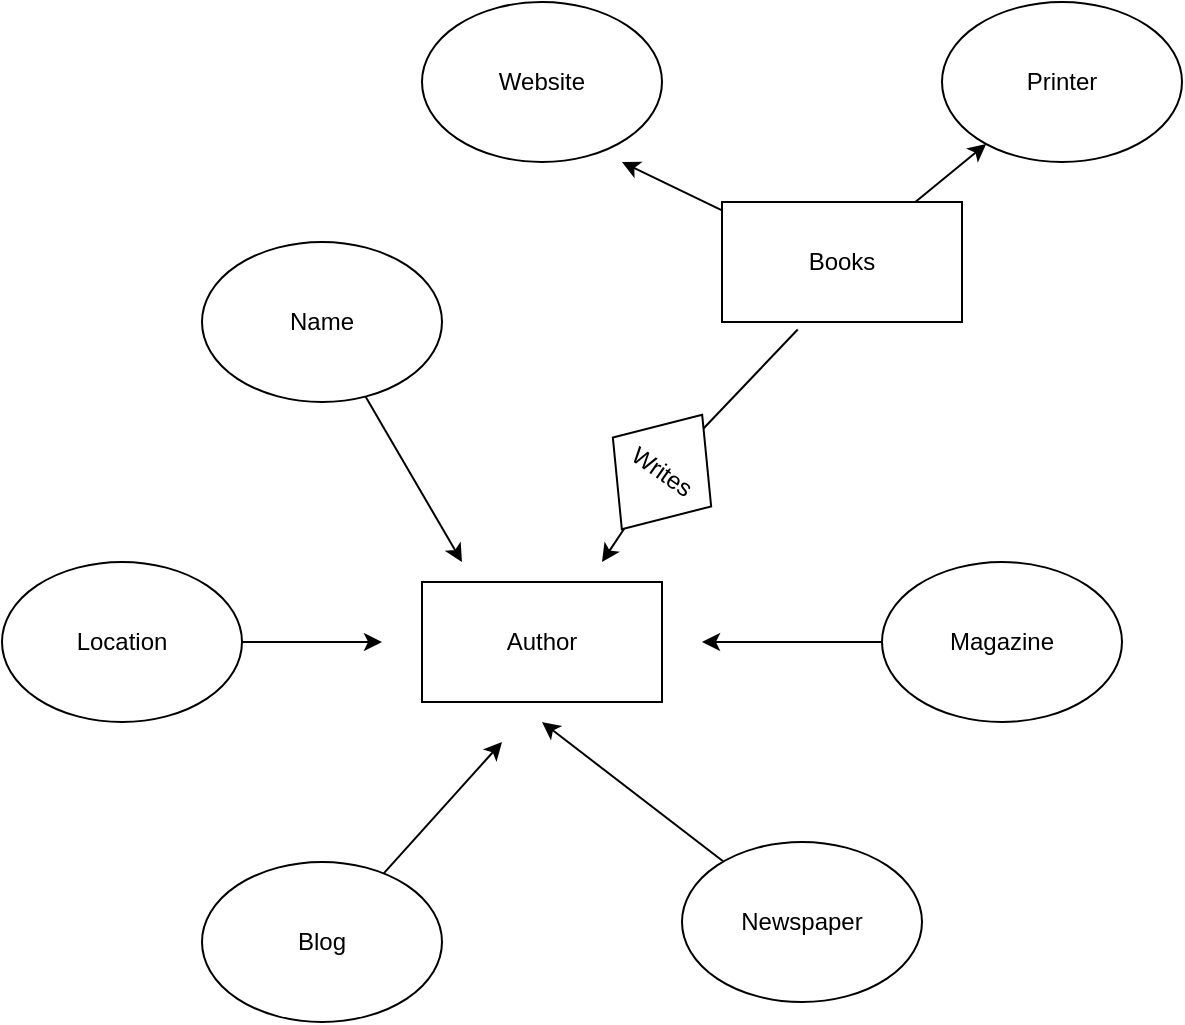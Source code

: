 <mxfile>
    <diagram id="eYeifLolVpZq-5GDSB4b" name="Page-1">
        <mxGraphModel dx="593" dy="626" grid="1" gridSize="10" guides="1" tooltips="1" connect="1" arrows="1" fold="1" page="1" pageScale="1" pageWidth="850" pageHeight="1100" math="0" shadow="0">
            <root>
                <mxCell id="0"/>
                <mxCell id="1" parent="0"/>
                <mxCell id="2" value="Author" style="rounded=0;whiteSpace=wrap;html=1;" vertex="1" parent="1">
                    <mxGeometry x="250" y="290" width="120" height="60" as="geometry"/>
                </mxCell>
                <mxCell id="17" style="edgeStyle=none;html=1;" edge="1" parent="1" source="3">
                    <mxGeometry relative="1" as="geometry">
                        <mxPoint x="290" y="370" as="targetPoint"/>
                    </mxGeometry>
                </mxCell>
                <mxCell id="3" value="Blog" style="ellipse;whiteSpace=wrap;html=1;" vertex="1" parent="1">
                    <mxGeometry x="140" y="430" width="120" height="80" as="geometry"/>
                </mxCell>
                <mxCell id="15" style="edgeStyle=none;html=1;" edge="1" parent="1" source="4">
                    <mxGeometry relative="1" as="geometry">
                        <mxPoint x="390" y="320" as="targetPoint"/>
                    </mxGeometry>
                </mxCell>
                <mxCell id="4" value="Magazine" style="ellipse;whiteSpace=wrap;html=1;" vertex="1" parent="1">
                    <mxGeometry x="480" y="280" width="120" height="80" as="geometry"/>
                </mxCell>
                <mxCell id="12" style="edgeStyle=none;html=1;" edge="1" parent="1" source="5">
                    <mxGeometry relative="1" as="geometry">
                        <mxPoint x="230" y="320" as="targetPoint"/>
                    </mxGeometry>
                </mxCell>
                <mxCell id="5" value="Location" style="ellipse;whiteSpace=wrap;html=1;" vertex="1" parent="1">
                    <mxGeometry x="40" y="280" width="120" height="80" as="geometry"/>
                </mxCell>
                <mxCell id="14" style="edgeStyle=none;html=1;startArrow=none;" edge="1" parent="1" source="11">
                    <mxGeometry relative="1" as="geometry">
                        <mxPoint x="340" y="280" as="targetPoint"/>
                    </mxGeometry>
                </mxCell>
                <mxCell id="18" style="edgeStyle=none;html=1;entryX=0.833;entryY=1;entryDx=0;entryDy=0;entryPerimeter=0;" edge="1" parent="1" target="28">
                    <mxGeometry relative="1" as="geometry">
                        <mxPoint x="416.334" y="112.111" as="sourcePoint"/>
                        <mxPoint x="350" y="90" as="targetPoint"/>
                    </mxGeometry>
                </mxCell>
                <mxCell id="13" style="edgeStyle=none;html=1;" edge="1" parent="1" source="7">
                    <mxGeometry relative="1" as="geometry">
                        <mxPoint x="270" y="280" as="targetPoint"/>
                    </mxGeometry>
                </mxCell>
                <mxCell id="7" value="Name" style="ellipse;whiteSpace=wrap;html=1;" vertex="1" parent="1">
                    <mxGeometry x="140" y="120" width="120" height="80" as="geometry"/>
                </mxCell>
                <mxCell id="16" style="edgeStyle=none;html=1;" edge="1" parent="1" source="8">
                    <mxGeometry relative="1" as="geometry">
                        <mxPoint x="310" y="360" as="targetPoint"/>
                    </mxGeometry>
                </mxCell>
                <mxCell id="8" value="Newspaper" style="ellipse;whiteSpace=wrap;html=1;" vertex="1" parent="1">
                    <mxGeometry x="380" y="420" width="120" height="80" as="geometry"/>
                </mxCell>
                <mxCell id="22" value="" style="edgeStyle=none;html=1;endArrow=none;" edge="1" parent="1" target="11">
                    <mxGeometry relative="1" as="geometry">
                        <mxPoint x="340" y="280" as="targetPoint"/>
                        <mxPoint x="437.853" y="163.774" as="sourcePoint"/>
                    </mxGeometry>
                </mxCell>
                <mxCell id="11" value="Writes" style="rhombus;whiteSpace=wrap;html=1;rotation=35;" vertex="1" parent="1">
                    <mxGeometry x="340" y="200" width="60" height="70" as="geometry"/>
                </mxCell>
                <mxCell id="24" style="edgeStyle=none;html=1;exitX=0.5;exitY=1;exitDx=0;exitDy=0;" edge="1" parent="1" source="23">
                    <mxGeometry relative="1" as="geometry">
                        <mxPoint x="460" y="150" as="targetPoint"/>
                    </mxGeometry>
                </mxCell>
                <mxCell id="27" style="edgeStyle=none;html=1;" edge="1" parent="1" source="23" target="25">
                    <mxGeometry relative="1" as="geometry"/>
                </mxCell>
                <mxCell id="23" value="Books" style="rounded=0;whiteSpace=wrap;html=1;" vertex="1" parent="1">
                    <mxGeometry x="400" y="100" width="120" height="60" as="geometry"/>
                </mxCell>
                <mxCell id="25" value="Printer" style="ellipse;whiteSpace=wrap;html=1;" vertex="1" parent="1">
                    <mxGeometry x="510" width="120" height="80" as="geometry"/>
                </mxCell>
                <mxCell id="28" value="Website" style="ellipse;whiteSpace=wrap;html=1;" vertex="1" parent="1">
                    <mxGeometry x="250" width="120" height="80" as="geometry"/>
                </mxCell>
            </root>
        </mxGraphModel>
    </diagram>
</mxfile>